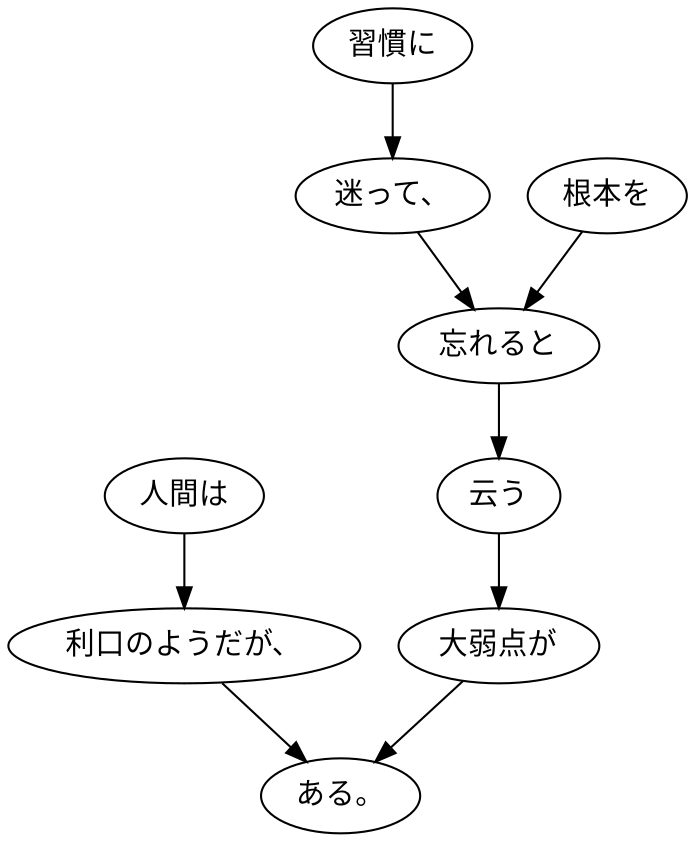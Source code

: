 digraph graph8704 {
	node0 [label="人間は"];
	node1 [label="利口のようだが、"];
	node2 [label="習慣に"];
	node3 [label="迷って、"];
	node4 [label="根本を"];
	node5 [label="忘れると"];
	node6 [label="云う"];
	node7 [label="大弱点が"];
	node8 [label="ある。"];
	node0 -> node1;
	node1 -> node8;
	node2 -> node3;
	node3 -> node5;
	node4 -> node5;
	node5 -> node6;
	node6 -> node7;
	node7 -> node8;
}
